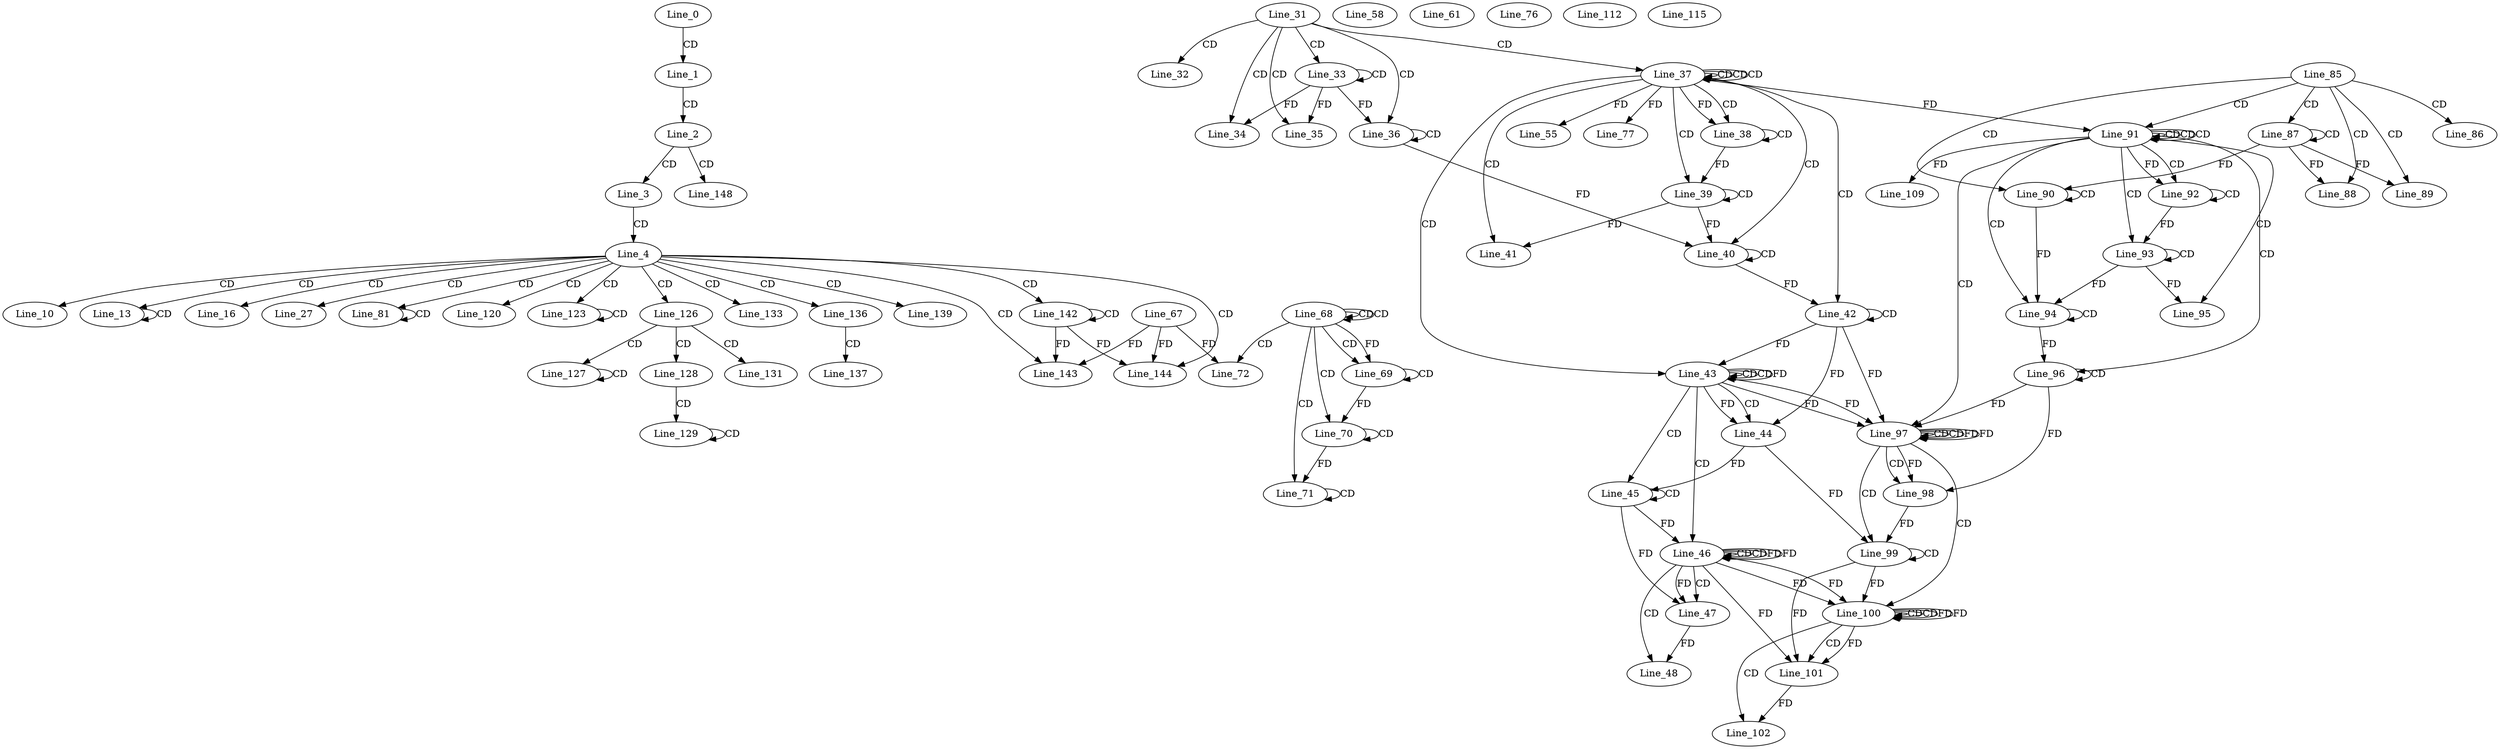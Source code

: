 digraph G {
  Line_0;
  Line_1;
  Line_2;
  Line_3;
  Line_4;
  Line_4;
  Line_10;
  Line_4;
  Line_13;
  Line_13;
  Line_4;
  Line_16;
  Line_4;
  Line_27;
  Line_31;
  Line_32;
  Line_33;
  Line_33;
  Line_34;
  Line_35;
  Line_36;
  Line_36;
  Line_37;
  Line_37;
  Line_37;
  Line_37;
  Line_38;
  Line_38;
  Line_39;
  Line_39;
  Line_40;
  Line_40;
  Line_41;
  Line_42;
  Line_42;
  Line_43;
  Line_43;
  Line_43;
  Line_43;
  Line_44;
  Line_44;
  Line_45;
  Line_45;
  Line_46;
  Line_46;
  Line_46;
  Line_46;
  Line_47;
  Line_47;
  Line_48;
  Line_48;
  Line_55;
  Line_58;
  Line_61;
  Line_68;
  Line_68;
  Line_68;
  Line_68;
  Line_69;
  Line_69;
  Line_70;
  Line_70;
  Line_71;
  Line_71;
  Line_71;
  Line_72;
  Line_67;
  Line_76;
  Line_77;
  Line_4;
  Line_81;
  Line_81;
  Line_85;
  Line_86;
  Line_87;
  Line_87;
  Line_88;
  Line_89;
  Line_90;
  Line_90;
  Line_91;
  Line_91;
  Line_91;
  Line_91;
  Line_92;
  Line_92;
  Line_93;
  Line_93;
  Line_94;
  Line_94;
  Line_95;
  Line_96;
  Line_96;
  Line_97;
  Line_97;
  Line_97;
  Line_97;
  Line_98;
  Line_98;
  Line_99;
  Line_99;
  Line_100;
  Line_100;
  Line_100;
  Line_100;
  Line_101;
  Line_101;
  Line_102;
  Line_102;
  Line_109;
  Line_112;
  Line_115;
  Line_4;
  Line_120;
  Line_4;
  Line_123;
  Line_123;
  Line_4;
  Line_126;
  Line_127;
  Line_127;
  Line_128;
  Line_129;
  Line_129;
  Line_131;
  Line_133;
  Line_4;
  Line_136;
  Line_137;
  Line_139;
  Line_4;
  Line_142;
  Line_142;
  Line_143;
  Line_144;
  Line_144;
  Line_144;
  Line_148;
  Line_0 -> Line_1 [ label="CD" ];
  Line_1 -> Line_2 [ label="CD" ];
  Line_2 -> Line_3 [ label="CD" ];
  Line_3 -> Line_4 [ label="CD" ];
  Line_4 -> Line_10 [ label="CD" ];
  Line_4 -> Line_13 [ label="CD" ];
  Line_13 -> Line_13 [ label="CD" ];
  Line_4 -> Line_16 [ label="CD" ];
  Line_4 -> Line_27 [ label="CD" ];
  Line_31 -> Line_32 [ label="CD" ];
  Line_31 -> Line_33 [ label="CD" ];
  Line_33 -> Line_33 [ label="CD" ];
  Line_31 -> Line_34 [ label="CD" ];
  Line_33 -> Line_34 [ label="FD" ];
  Line_31 -> Line_35 [ label="CD" ];
  Line_33 -> Line_35 [ label="FD" ];
  Line_31 -> Line_36 [ label="CD" ];
  Line_36 -> Line_36 [ label="CD" ];
  Line_33 -> Line_36 [ label="FD" ];
  Line_31 -> Line_37 [ label="CD" ];
  Line_37 -> Line_37 [ label="CD" ];
  Line_37 -> Line_37 [ label="CD" ];
  Line_37 -> Line_37 [ label="CD" ];
  Line_37 -> Line_38 [ label="CD" ];
  Line_38 -> Line_38 [ label="CD" ];
  Line_37 -> Line_38 [ label="FD" ];
  Line_37 -> Line_39 [ label="CD" ];
  Line_39 -> Line_39 [ label="CD" ];
  Line_38 -> Line_39 [ label="FD" ];
  Line_37 -> Line_40 [ label="CD" ];
  Line_40 -> Line_40 [ label="CD" ];
  Line_36 -> Line_40 [ label="FD" ];
  Line_39 -> Line_40 [ label="FD" ];
  Line_37 -> Line_41 [ label="CD" ];
  Line_39 -> Line_41 [ label="FD" ];
  Line_37 -> Line_42 [ label="CD" ];
  Line_42 -> Line_42 [ label="CD" ];
  Line_40 -> Line_42 [ label="FD" ];
  Line_37 -> Line_43 [ label="CD" ];
  Line_43 -> Line_43 [ label="CD" ];
  Line_43 -> Line_43 [ label="CD" ];
  Line_42 -> Line_43 [ label="FD" ];
  Line_43 -> Line_43 [ label="FD" ];
  Line_43 -> Line_44 [ label="CD" ];
  Line_42 -> Line_44 [ label="FD" ];
  Line_43 -> Line_44 [ label="FD" ];
  Line_43 -> Line_45 [ label="CD" ];
  Line_45 -> Line_45 [ label="CD" ];
  Line_44 -> Line_45 [ label="FD" ];
  Line_43 -> Line_46 [ label="CD" ];
  Line_46 -> Line_46 [ label="CD" ];
  Line_46 -> Line_46 [ label="CD" ];
  Line_45 -> Line_46 [ label="FD" ];
  Line_46 -> Line_46 [ label="FD" ];
  Line_46 -> Line_47 [ label="CD" ];
  Line_45 -> Line_47 [ label="FD" ];
  Line_46 -> Line_47 [ label="FD" ];
  Line_46 -> Line_48 [ label="CD" ];
  Line_47 -> Line_48 [ label="FD" ];
  Line_37 -> Line_55 [ label="FD" ];
  Line_68 -> Line_68 [ label="CD" ];
  Line_68 -> Line_68 [ label="CD" ];
  Line_68 -> Line_69 [ label="CD" ];
  Line_69 -> Line_69 [ label="CD" ];
  Line_68 -> Line_69 [ label="FD" ];
  Line_68 -> Line_70 [ label="CD" ];
  Line_70 -> Line_70 [ label="CD" ];
  Line_69 -> Line_70 [ label="FD" ];
  Line_68 -> Line_71 [ label="CD" ];
  Line_71 -> Line_71 [ label="CD" ];
  Line_70 -> Line_71 [ label="FD" ];
  Line_68 -> Line_72 [ label="CD" ];
  Line_67 -> Line_72 [ label="FD" ];
  Line_37 -> Line_77 [ label="FD" ];
  Line_4 -> Line_81 [ label="CD" ];
  Line_81 -> Line_81 [ label="CD" ];
  Line_85 -> Line_86 [ label="CD" ];
  Line_85 -> Line_87 [ label="CD" ];
  Line_87 -> Line_87 [ label="CD" ];
  Line_85 -> Line_88 [ label="CD" ];
  Line_87 -> Line_88 [ label="FD" ];
  Line_85 -> Line_89 [ label="CD" ];
  Line_87 -> Line_89 [ label="FD" ];
  Line_85 -> Line_90 [ label="CD" ];
  Line_90 -> Line_90 [ label="CD" ];
  Line_87 -> Line_90 [ label="FD" ];
  Line_85 -> Line_91 [ label="CD" ];
  Line_91 -> Line_91 [ label="CD" ];
  Line_91 -> Line_91 [ label="CD" ];
  Line_37 -> Line_91 [ label="FD" ];
  Line_91 -> Line_91 [ label="CD" ];
  Line_91 -> Line_92 [ label="CD" ];
  Line_92 -> Line_92 [ label="CD" ];
  Line_91 -> Line_92 [ label="FD" ];
  Line_91 -> Line_93 [ label="CD" ];
  Line_93 -> Line_93 [ label="CD" ];
  Line_92 -> Line_93 [ label="FD" ];
  Line_91 -> Line_94 [ label="CD" ];
  Line_94 -> Line_94 [ label="CD" ];
  Line_90 -> Line_94 [ label="FD" ];
  Line_93 -> Line_94 [ label="FD" ];
  Line_91 -> Line_95 [ label="CD" ];
  Line_93 -> Line_95 [ label="FD" ];
  Line_91 -> Line_96 [ label="CD" ];
  Line_96 -> Line_96 [ label="CD" ];
  Line_94 -> Line_96 [ label="FD" ];
  Line_91 -> Line_97 [ label="CD" ];
  Line_97 -> Line_97 [ label="CD" ];
  Line_43 -> Line_97 [ label="FD" ];
  Line_97 -> Line_97 [ label="CD" ];
  Line_96 -> Line_97 [ label="FD" ];
  Line_42 -> Line_97 [ label="FD" ];
  Line_97 -> Line_97 [ label="FD" ];
  Line_43 -> Line_97 [ label="FD" ];
  Line_97 -> Line_98 [ label="CD" ];
  Line_96 -> Line_98 [ label="FD" ];
  Line_97 -> Line_98 [ label="FD" ];
  Line_97 -> Line_99 [ label="CD" ];
  Line_99 -> Line_99 [ label="CD" ];
  Line_98 -> Line_99 [ label="FD" ];
  Line_44 -> Line_99 [ label="FD" ];
  Line_97 -> Line_100 [ label="CD" ];
  Line_100 -> Line_100 [ label="CD" ];
  Line_46 -> Line_100 [ label="FD" ];
  Line_100 -> Line_100 [ label="CD" ];
  Line_99 -> Line_100 [ label="FD" ];
  Line_100 -> Line_100 [ label="FD" ];
  Line_46 -> Line_100 [ label="FD" ];
  Line_100 -> Line_101 [ label="CD" ];
  Line_99 -> Line_101 [ label="FD" ];
  Line_100 -> Line_101 [ label="FD" ];
  Line_46 -> Line_101 [ label="FD" ];
  Line_100 -> Line_102 [ label="CD" ];
  Line_101 -> Line_102 [ label="FD" ];
  Line_91 -> Line_109 [ label="FD" ];
  Line_4 -> Line_120 [ label="CD" ];
  Line_4 -> Line_123 [ label="CD" ];
  Line_123 -> Line_123 [ label="CD" ];
  Line_4 -> Line_126 [ label="CD" ];
  Line_126 -> Line_127 [ label="CD" ];
  Line_127 -> Line_127 [ label="CD" ];
  Line_126 -> Line_128 [ label="CD" ];
  Line_128 -> Line_129 [ label="CD" ];
  Line_129 -> Line_129 [ label="CD" ];
  Line_126 -> Line_131 [ label="CD" ];
  Line_4 -> Line_133 [ label="CD" ];
  Line_4 -> Line_136 [ label="CD" ];
  Line_136 -> Line_137 [ label="CD" ];
  Line_4 -> Line_139 [ label="CD" ];
  Line_4 -> Line_142 [ label="CD" ];
  Line_142 -> Line_142 [ label="CD" ];
  Line_4 -> Line_143 [ label="CD" ];
  Line_142 -> Line_143 [ label="FD" ];
  Line_67 -> Line_143 [ label="FD" ];
  Line_4 -> Line_144 [ label="CD" ];
  Line_142 -> Line_144 [ label="FD" ];
  Line_67 -> Line_144 [ label="FD" ];
  Line_2 -> Line_148 [ label="CD" ];
  Line_46 -> Line_46 [ label="FD" ];
  Line_97 -> Line_97 [ label="FD" ];
  Line_100 -> Line_100 [ label="FD" ];
}
